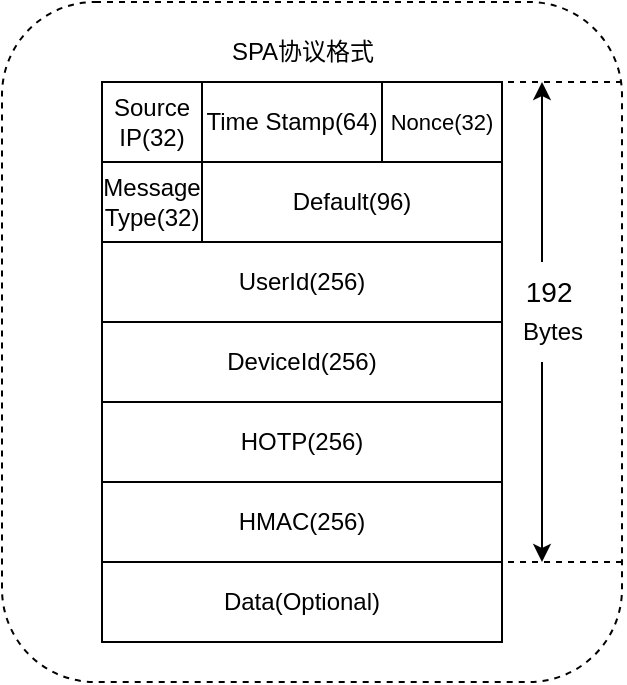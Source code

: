 <mxfile version="23.1.7" type="github">
  <diagram name="第 1 页" id="qGIdX1olKemFDS8tXgz6">
    <mxGraphModel dx="784" dy="400" grid="1" gridSize="10" guides="1" tooltips="1" connect="1" arrows="1" fold="1" page="1" pageScale="1" pageWidth="827" pageHeight="1169" math="0" shadow="0">
      <root>
        <mxCell id="0" />
        <mxCell id="1" parent="0" />
        <mxCell id="s9OYYba4y8QbkQLgZbTi-22" value="" style="rounded=1;whiteSpace=wrap;html=1;dashed=1;" parent="1" vertex="1">
          <mxGeometry x="110" y="210" width="310" height="340" as="geometry" />
        </mxCell>
        <mxCell id="s9OYYba4y8QbkQLgZbTi-2" value="&lt;font style=&quot;font-size: 12px;&quot;&gt;Source IP(32)&lt;/font&gt;" style="rounded=0;whiteSpace=wrap;html=1;" parent="1" vertex="1">
          <mxGeometry x="160" y="250" width="50" height="40" as="geometry" />
        </mxCell>
        <mxCell id="s9OYYba4y8QbkQLgZbTi-4" value="&lt;font style=&quot;font-size: 12px;&quot;&gt;Time Stamp(64)&lt;/font&gt;" style="rounded=0;whiteSpace=wrap;html=1;" parent="1" vertex="1">
          <mxGeometry x="210" y="250" width="90" height="40" as="geometry" />
        </mxCell>
        <mxCell id="s9OYYba4y8QbkQLgZbTi-5" value="&lt;font style=&quot;font-size: 11px;&quot;&gt;Nonce(32)&lt;/font&gt;" style="rounded=0;whiteSpace=wrap;html=1;" parent="1" vertex="1">
          <mxGeometry x="300" y="250" width="60" height="40" as="geometry" />
        </mxCell>
        <mxCell id="s9OYYba4y8QbkQLgZbTi-6" value="&lt;font style=&quot;font-size: 12px;&quot;&gt;Message Type(32)&lt;/font&gt;" style="rounded=0;whiteSpace=wrap;html=1;" parent="1" vertex="1">
          <mxGeometry x="160" y="290" width="50" height="40" as="geometry" />
        </mxCell>
        <mxCell id="s9OYYba4y8QbkQLgZbTi-7" value="&lt;font style=&quot;font-size: 12px;&quot;&gt;Default(96)&lt;/font&gt;" style="rounded=0;whiteSpace=wrap;html=1;" parent="1" vertex="1">
          <mxGeometry x="210" y="290" width="150" height="40" as="geometry" />
        </mxCell>
        <mxCell id="s9OYYba4y8QbkQLgZbTi-8" value="&lt;font style=&quot;font-size: 12px;&quot;&gt;UserId(256)&lt;/font&gt;" style="rounded=0;whiteSpace=wrap;html=1;" parent="1" vertex="1">
          <mxGeometry x="160" y="330" width="200" height="40" as="geometry" />
        </mxCell>
        <mxCell id="s9OYYba4y8QbkQLgZbTi-9" value="&lt;font style=&quot;font-size: 12px;&quot;&gt;DeviceId(256)&lt;/font&gt;" style="rounded=0;whiteSpace=wrap;html=1;" parent="1" vertex="1">
          <mxGeometry x="160" y="370" width="200" height="40" as="geometry" />
        </mxCell>
        <mxCell id="s9OYYba4y8QbkQLgZbTi-10" value="&lt;font style=&quot;font-size: 12px;&quot;&gt;HOTP(256)&lt;/font&gt;" style="rounded=0;whiteSpace=wrap;html=1;" parent="1" vertex="1">
          <mxGeometry x="160" y="410" width="200" height="40" as="geometry" />
        </mxCell>
        <mxCell id="s9OYYba4y8QbkQLgZbTi-11" value="&lt;font style=&quot;font-size: 12px;&quot;&gt;HMAC(256)&lt;/font&gt;" style="rounded=0;whiteSpace=wrap;html=1;" parent="1" vertex="1">
          <mxGeometry x="160" y="450" width="200" height="40" as="geometry" />
        </mxCell>
        <mxCell id="s9OYYba4y8QbkQLgZbTi-12" value="&lt;font style=&quot;font-size: 12px;&quot;&gt;Data(Optional)&lt;/font&gt;" style="rounded=0;whiteSpace=wrap;html=1;" parent="1" vertex="1">
          <mxGeometry x="160" y="490" width="200" height="40" as="geometry" />
        </mxCell>
        <mxCell id="s9OYYba4y8QbkQLgZbTi-18" value="" style="endArrow=classic;html=1;rounded=0;" parent="1" edge="1">
          <mxGeometry width="50" height="50" relative="1" as="geometry">
            <mxPoint x="380" y="340" as="sourcePoint" />
            <mxPoint x="380" y="250" as="targetPoint" />
          </mxGeometry>
        </mxCell>
        <mxCell id="s9OYYba4y8QbkQLgZbTi-19" value="&lt;font style=&quot;font-size: 14px;&quot;&gt;192&amp;nbsp;&lt;/font&gt;" style="text;html=1;align=center;verticalAlign=middle;resizable=0;points=[];autosize=1;strokeColor=none;fillColor=none;" parent="1" vertex="1">
          <mxGeometry x="360" y="340" width="50" height="30" as="geometry" />
        </mxCell>
        <mxCell id="s9OYYba4y8QbkQLgZbTi-20" value="" style="endArrow=classic;html=1;rounded=0;" parent="1" edge="1">
          <mxGeometry width="50" height="50" relative="1" as="geometry">
            <mxPoint x="380" y="390" as="sourcePoint" />
            <mxPoint x="380" y="490" as="targetPoint" />
          </mxGeometry>
        </mxCell>
        <mxCell id="s9OYYba4y8QbkQLgZbTi-23" value="SPA协议格式" style="text;html=1;align=center;verticalAlign=middle;resizable=0;points=[];autosize=1;strokeColor=none;fillColor=none;" parent="1" vertex="1">
          <mxGeometry x="215" y="220" width="90" height="30" as="geometry" />
        </mxCell>
        <mxCell id="25uc74MHek1rK1InN4yQ-1" value="Bytes" style="text;html=1;align=center;verticalAlign=middle;resizable=0;points=[];autosize=1;strokeColor=none;fillColor=none;" parent="1" vertex="1">
          <mxGeometry x="360" y="360" width="50" height="30" as="geometry" />
        </mxCell>
        <mxCell id="AJHgo6v1ZA7V8i6cKt8h-1" value="" style="endArrow=none;html=1;rounded=0;entryX=1;entryY=0;entryDx=0;entryDy=0;dashed=1;" edge="1" parent="1" target="s9OYYba4y8QbkQLgZbTi-5">
          <mxGeometry width="50" height="50" relative="1" as="geometry">
            <mxPoint x="420" y="250" as="sourcePoint" />
            <mxPoint x="70" y="320" as="targetPoint" />
          </mxGeometry>
        </mxCell>
        <mxCell id="AJHgo6v1ZA7V8i6cKt8h-2" value="" style="endArrow=none;html=1;rounded=0;entryX=1;entryY=0;entryDx=0;entryDy=0;dashed=1;" edge="1" parent="1">
          <mxGeometry width="50" height="50" relative="1" as="geometry">
            <mxPoint x="420" y="490" as="sourcePoint" />
            <mxPoint x="360" y="490" as="targetPoint" />
          </mxGeometry>
        </mxCell>
      </root>
    </mxGraphModel>
  </diagram>
</mxfile>
